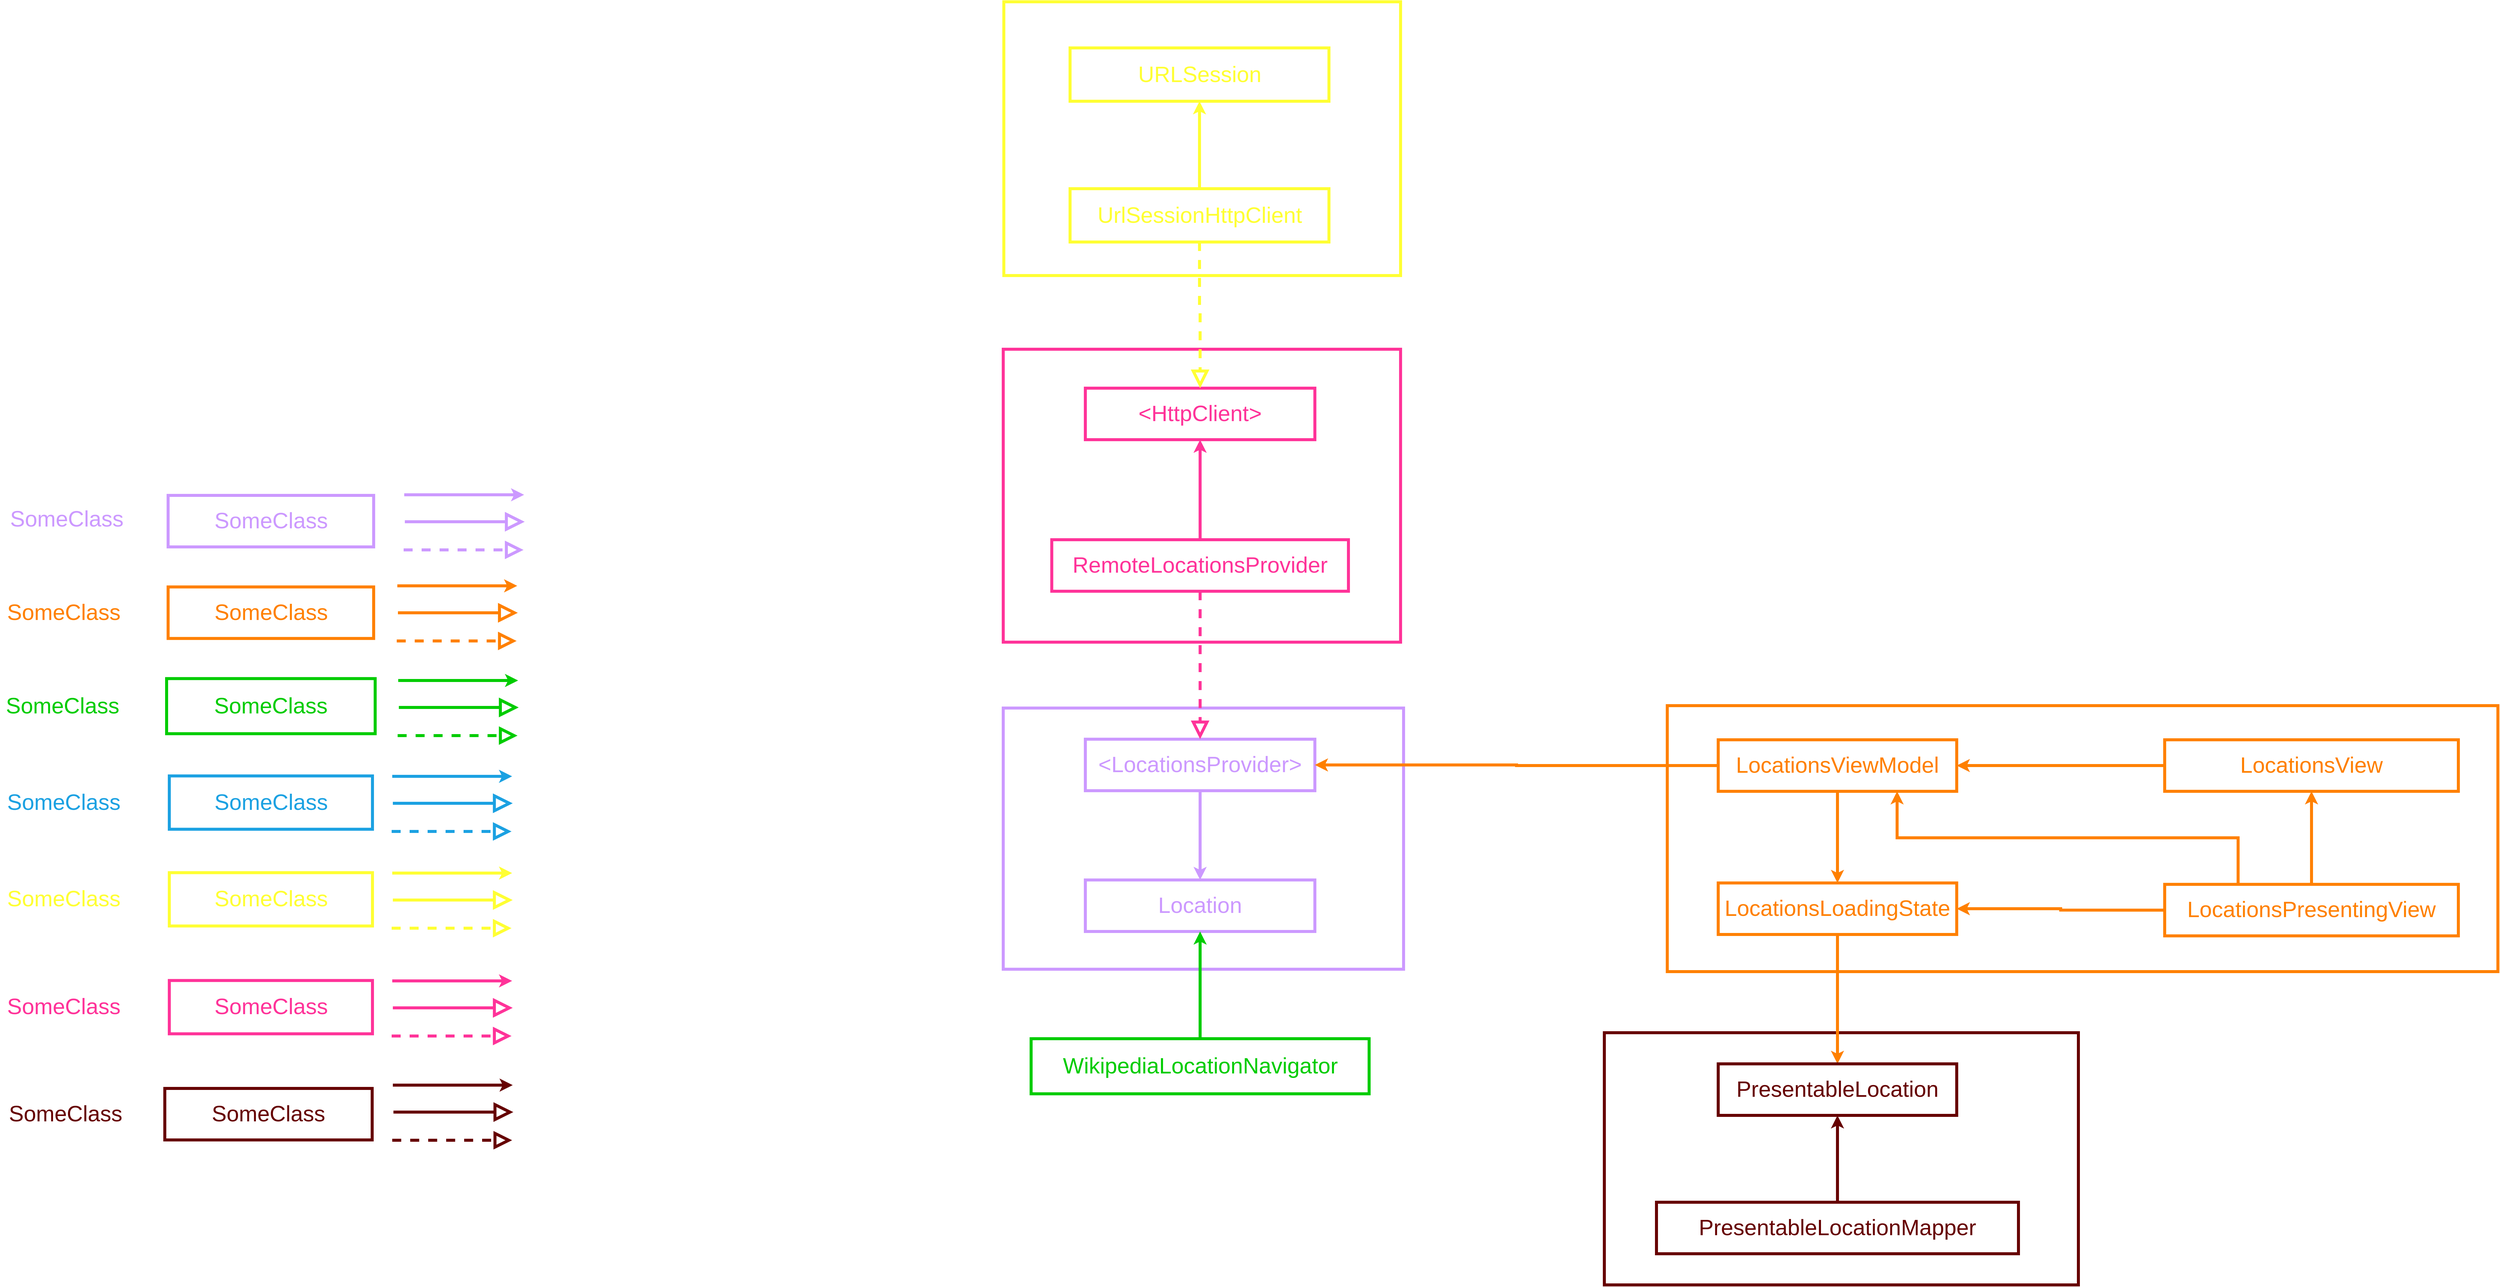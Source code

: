 <mxfile version="24.7.17">
  <diagram name="Page-1" id="X3og-asE43kT5YsG8Jkc">
    <mxGraphModel dx="7085" dy="-1290" grid="0" gridSize="10" guides="1" tooltips="1" connect="1" arrows="1" fold="1" page="0" pageScale="1" pageWidth="827" pageHeight="1169" math="0" shadow="0">
      <root>
        <mxCell id="0" />
        <mxCell id="1" parent="0" />
        <mxCell id="5zgSfQ6GlbrNyyzAzk0c-28" value="" style="rounded=0;whiteSpace=wrap;html=1;strokeWidth=5;fontSize=37;fillColor=none;strokeColor=#FFFF33;fontColor=#FFFF33;" parent="1" vertex="1">
          <mxGeometry x="-1471" y="3699" width="662" height="457" as="geometry" />
        </mxCell>
        <mxCell id="5zgSfQ6GlbrNyyzAzk0c-27" value="" style="rounded=0;whiteSpace=wrap;html=1;strokeWidth=5;fontSize=37;fontColor=#FF3399;fillColor=none;strokeColor=#FF3399;align=center;verticalAlign=middle;fontFamily=Helvetica;labelBackgroundColor=none;" parent="1" vertex="1">
          <mxGeometry x="-1472" y="4279" width="663" height="489" as="geometry" />
        </mxCell>
        <mxCell id="5zgSfQ6GlbrNyyzAzk0c-26" value="" style="rounded=0;whiteSpace=wrap;html=1;strokeWidth=5;fontSize=37;fontColor=#CC99FF;fillColor=none;strokeColor=#CC99FF;align=center;verticalAlign=middle;fontFamily=Helvetica;labelBackgroundColor=none;" parent="1" vertex="1">
          <mxGeometry x="-1472" y="4878" width="668" height="436" as="geometry" />
        </mxCell>
        <mxCell id="5zgSfQ6GlbrNyyzAzk0c-25" value="&lt;p&gt;&lt;br&gt;&lt;/p&gt;" style="rounded=0;whiteSpace=wrap;html=1;strokeWidth=5;fontSize=37;fontColor=#660000;fillColor=none;strokeColor=#660000;align=center;verticalAlign=middle;fontFamily=Helvetica;labelBackgroundColor=none;" parent="1" vertex="1">
          <mxGeometry x="-469" y="5420" width="791" height="421" as="geometry" />
        </mxCell>
        <mxCell id="5zgSfQ6GlbrNyyzAzk0c-24" value="&lt;p&gt;&lt;br&gt;&lt;/p&gt;" style="rounded=0;whiteSpace=wrap;html=1;strokeWidth=5;fontSize=37;fontColor=#FF8000;fillColor=none;strokeColor=#FF8000;" parent="1" vertex="1">
          <mxGeometry x="-364" y="4874" width="1386" height="444" as="geometry" />
        </mxCell>
        <mxCell id="JtYDWJb6QTkTJbxfIMOF-1" value="SomeClass" style="rounded=0;whiteSpace=wrap;html=1;strokeWidth=5;fontSize=37;fontColor=#1BA1E2;fillColor=none;strokeColor=#1BA1E2;" parent="1" vertex="1">
          <mxGeometry x="-2863.5" y="4991.33" width="339" height="89" as="geometry" />
        </mxCell>
        <mxCell id="JtYDWJb6QTkTJbxfIMOF-2" value="&lt;p&gt;SomeClass&lt;/p&gt;" style="rounded=0;whiteSpace=wrap;html=1;strokeWidth=5;fontSize=37;fontColor=#FF8000;fillColor=none;strokeColor=#FF8000;" parent="1" vertex="1">
          <mxGeometry x="-2865.5" y="4675.83" width="343" height="86" as="geometry" />
        </mxCell>
        <mxCell id="JtYDWJb6QTkTJbxfIMOF-3" value="SomeClass" style="rounded=0;whiteSpace=wrap;html=1;strokeWidth=5;fontSize=37;fontColor=#00CC00;labelBackgroundColor=none;fillColor=none;strokeColor=#00CC00;" parent="1" vertex="1">
          <mxGeometry x="-2868.0" y="4828.83" width="348" height="92" as="geometry" />
        </mxCell>
        <mxCell id="JtYDWJb6QTkTJbxfIMOF-4" style="edgeStyle=orthogonalEdgeStyle;rounded=0;html=1;jettySize=auto;orthogonalLoop=1;strokeColor=#CC99FF;strokeWidth=5;fontSize=37;fontColor=#1BA1E2;endArrow=block;endFill=0;endSize=20;" parent="1" edge="1">
          <mxGeometry relative="1" as="geometry">
            <mxPoint x="-2470.5" y="4567.0" as="sourcePoint" />
            <mxPoint x="-2270.5" y="4567.0" as="targetPoint" />
            <Array as="points" />
          </mxGeometry>
        </mxCell>
        <mxCell id="JtYDWJb6QTkTJbxfIMOF-5" style="edgeStyle=orthogonalEdgeStyle;rounded=0;html=1;jettySize=auto;orthogonalLoop=1;strokeWidth=5;fontSize=37;fontColor=#FF8000;endArrow=block;endFill=0;endSize=18;dashed=1;strokeColor=#CC99FF;" parent="1" edge="1">
          <mxGeometry relative="1" as="geometry">
            <mxPoint x="-2472.5" y="4614.0" as="sourcePoint" />
            <mxPoint x="-2272.5" y="4614.0" as="targetPoint" />
            <Array as="points" />
          </mxGeometry>
        </mxCell>
        <mxCell id="JtYDWJb6QTkTJbxfIMOF-6" style="edgeStyle=orthogonalEdgeStyle;rounded=0;html=1;jettySize=auto;orthogonalLoop=1;strokeWidth=5;fontSize=37;endArrow=classic;fontColor=#CC99FF;strokeColor=#CC99FF;" parent="1" edge="1">
          <mxGeometry relative="1" as="geometry">
            <mxPoint x="-2471.5" y="4522.0" as="sourcePoint" />
            <mxPoint x="-2271.5" y="4522.0" as="targetPoint" />
            <Array as="points" />
          </mxGeometry>
        </mxCell>
        <mxCell id="JtYDWJb6QTkTJbxfIMOF-7" style="edgeStyle=orthogonalEdgeStyle;rounded=0;html=1;jettySize=auto;orthogonalLoop=1;strokeWidth=5;fontSize=37;fontColor=#1BA1E2;endArrow=block;endFill=0;endSize=20;strokeColor=#FF8000;" parent="1" edge="1">
          <mxGeometry relative="1" as="geometry">
            <mxPoint x="-2482.0" y="4719.0" as="sourcePoint" />
            <mxPoint x="-2282.0" y="4719.0" as="targetPoint" />
            <Array as="points" />
          </mxGeometry>
        </mxCell>
        <mxCell id="JtYDWJb6QTkTJbxfIMOF-8" style="edgeStyle=orthogonalEdgeStyle;rounded=0;html=1;jettySize=auto;orthogonalLoop=1;strokeWidth=5;fontSize=37;fontColor=#FF8000;endArrow=block;endFill=0;endSize=18;dashed=1;strokeColor=#FF8000;" parent="1" edge="1">
          <mxGeometry relative="1" as="geometry">
            <mxPoint x="-2484.0" y="4766.0" as="sourcePoint" />
            <mxPoint x="-2284.0" y="4766.0" as="targetPoint" />
            <Array as="points" />
          </mxGeometry>
        </mxCell>
        <mxCell id="JtYDWJb6QTkTJbxfIMOF-9" style="edgeStyle=orthogonalEdgeStyle;rounded=0;html=1;jettySize=auto;orthogonalLoop=1;strokeWidth=5;fontSize=37;endArrow=classic;fontColor=#CC99FF;strokeColor=#FF8000;align=center;verticalAlign=middle;fontFamily=Helvetica;labelBackgroundColor=default;" parent="1" edge="1">
          <mxGeometry relative="1" as="geometry">
            <mxPoint x="-2483.0" y="4674.0" as="sourcePoint" />
            <mxPoint x="-2283.0" y="4674.0" as="targetPoint" />
            <Array as="points" />
          </mxGeometry>
        </mxCell>
        <mxCell id="JtYDWJb6QTkTJbxfIMOF-10" style="edgeStyle=orthogonalEdgeStyle;rounded=0;html=1;jettySize=auto;orthogonalLoop=1;strokeWidth=5;fontSize=37;fontColor=#1BA1E2;endArrow=block;endFill=0;endSize=20;strokeColor=#00CC00;" parent="1" edge="1">
          <mxGeometry relative="1" as="geometry">
            <mxPoint x="-2480.5" y="4877.0" as="sourcePoint" />
            <mxPoint x="-2280.5" y="4877.0" as="targetPoint" />
            <Array as="points" />
          </mxGeometry>
        </mxCell>
        <mxCell id="JtYDWJb6QTkTJbxfIMOF-11" style="edgeStyle=orthogonalEdgeStyle;rounded=0;html=1;jettySize=auto;orthogonalLoop=1;strokeWidth=5;fontSize=37;fontColor=#FF8000;endArrow=block;endFill=0;endSize=18;dashed=1;strokeColor=#00CC00;" parent="1" edge="1">
          <mxGeometry relative="1" as="geometry">
            <mxPoint x="-2482.5" y="4924.0" as="sourcePoint" />
            <mxPoint x="-2282.5" y="4924.0" as="targetPoint" />
            <Array as="points" />
          </mxGeometry>
        </mxCell>
        <mxCell id="JtYDWJb6QTkTJbxfIMOF-12" style="edgeStyle=orthogonalEdgeStyle;rounded=0;html=1;jettySize=auto;orthogonalLoop=1;strokeWidth=5;fontSize=37;endArrow=classic;fontColor=#CC99FF;strokeColor=#00CC00;" parent="1" edge="1">
          <mxGeometry relative="1" as="geometry">
            <mxPoint x="-2481.5" y="4832.0" as="sourcePoint" />
            <mxPoint x="-2281.5" y="4832.0" as="targetPoint" />
            <Array as="points" />
          </mxGeometry>
        </mxCell>
        <mxCell id="JtYDWJb6QTkTJbxfIMOF-13" style="edgeStyle=orthogonalEdgeStyle;rounded=0;html=1;jettySize=auto;orthogonalLoop=1;strokeWidth=5;fontSize=37;fontColor=#1BA1E2;endArrow=block;endFill=0;endSize=20;strokeColor=#1BA1E2;" parent="1" edge="1">
          <mxGeometry relative="1" as="geometry">
            <mxPoint x="-2490.5" y="5037.0" as="sourcePoint" />
            <mxPoint x="-2290.5" y="5037.0" as="targetPoint" />
            <Array as="points" />
          </mxGeometry>
        </mxCell>
        <mxCell id="JtYDWJb6QTkTJbxfIMOF-14" style="edgeStyle=orthogonalEdgeStyle;rounded=0;html=1;jettySize=auto;orthogonalLoop=1;strokeWidth=5;fontSize=37;fontColor=#FF8000;endArrow=block;endFill=0;endSize=18;dashed=1;strokeColor=#1BA1E2;" parent="1" edge="1">
          <mxGeometry relative="1" as="geometry">
            <mxPoint x="-2492.5" y="5084.0" as="sourcePoint" />
            <mxPoint x="-2292.5" y="5084.0" as="targetPoint" />
            <Array as="points" />
          </mxGeometry>
        </mxCell>
        <mxCell id="JtYDWJb6QTkTJbxfIMOF-15" style="edgeStyle=orthogonalEdgeStyle;rounded=0;html=1;jettySize=auto;orthogonalLoop=1;strokeWidth=5;fontSize=37;endArrow=classic;fontColor=#CC99FF;strokeColor=#1BA1E2;" parent="1" edge="1">
          <mxGeometry relative="1" as="geometry">
            <mxPoint x="-2491.5" y="4992.0" as="sourcePoint" />
            <mxPoint x="-2291.5" y="4992.0" as="targetPoint" />
            <Array as="points" />
          </mxGeometry>
        </mxCell>
        <mxCell id="JtYDWJb6QTkTJbxfIMOF-16" value="SomeClass" style="rounded=0;whiteSpace=wrap;html=1;strokeWidth=5;fontSize=37;fillColor=none;strokeColor=#FFFF33;fontColor=#FFFF33;" parent="1" vertex="1">
          <mxGeometry x="-2863.5" y="5152.83" width="339" height="89" as="geometry" />
        </mxCell>
        <mxCell id="JtYDWJb6QTkTJbxfIMOF-17" style="edgeStyle=orthogonalEdgeStyle;rounded=0;html=1;jettySize=auto;orthogonalLoop=1;strokeWidth=5;fontSize=37;fontColor=#1BA1E2;endArrow=block;endFill=0;endSize=20;strokeColor=#FFFF33;" parent="1" edge="1">
          <mxGeometry relative="1" as="geometry">
            <mxPoint x="-2490.5" y="5198.5" as="sourcePoint" />
            <mxPoint x="-2290.5" y="5198.5" as="targetPoint" />
            <Array as="points" />
          </mxGeometry>
        </mxCell>
        <mxCell id="JtYDWJb6QTkTJbxfIMOF-18" style="edgeStyle=orthogonalEdgeStyle;rounded=0;html=1;jettySize=auto;orthogonalLoop=1;strokeWidth=5;fontSize=37;fontColor=#FF8000;endArrow=block;endFill=0;endSize=18;dashed=1;strokeColor=#FFFF33;" parent="1" edge="1">
          <mxGeometry relative="1" as="geometry">
            <mxPoint x="-2492.5" y="5245.5" as="sourcePoint" />
            <mxPoint x="-2292.5" y="5245.5" as="targetPoint" />
            <Array as="points" />
          </mxGeometry>
        </mxCell>
        <mxCell id="JtYDWJb6QTkTJbxfIMOF-19" style="edgeStyle=orthogonalEdgeStyle;rounded=0;html=1;jettySize=auto;orthogonalLoop=1;strokeWidth=5;fontSize=37;endArrow=classic;fontColor=#CC99FF;strokeColor=#FFFF33;" parent="1" edge="1">
          <mxGeometry relative="1" as="geometry">
            <mxPoint x="-2491.5" y="5153.5" as="sourcePoint" />
            <mxPoint x="-2291.5" y="5153.5" as="targetPoint" />
            <Array as="points" />
          </mxGeometry>
        </mxCell>
        <mxCell id="JtYDWJb6QTkTJbxfIMOF-20" value="SomeClass" style="rounded=0;whiteSpace=wrap;html=1;strokeWidth=5;fontSize=37;fillColor=none;strokeColor=#FF3399;fontColor=#FF3399;" parent="1" vertex="1">
          <mxGeometry x="-2863.5" y="5332.83" width="339" height="89" as="geometry" />
        </mxCell>
        <mxCell id="JtYDWJb6QTkTJbxfIMOF-21" style="edgeStyle=orthogonalEdgeStyle;rounded=0;html=1;jettySize=auto;orthogonalLoop=1;strokeWidth=5;fontSize=37;endArrow=block;endFill=0;endSize=20;strokeColor=#FF3399;fontColor=#FF3399;" parent="1" edge="1">
          <mxGeometry relative="1" as="geometry">
            <mxPoint x="-2490.5" y="5378.5" as="sourcePoint" />
            <mxPoint x="-2290.5" y="5378.5" as="targetPoint" />
            <Array as="points" />
          </mxGeometry>
        </mxCell>
        <mxCell id="JtYDWJb6QTkTJbxfIMOF-22" style="edgeStyle=orthogonalEdgeStyle;rounded=0;html=1;jettySize=auto;orthogonalLoop=1;strokeWidth=5;fontSize=37;endArrow=block;endFill=0;endSize=18;dashed=1;strokeColor=#FF3399;fontColor=#FF3399;" parent="1" edge="1">
          <mxGeometry relative="1" as="geometry">
            <mxPoint x="-2492.5" y="5425.5" as="sourcePoint" />
            <mxPoint x="-2292.5" y="5425.5" as="targetPoint" />
            <Array as="points" />
          </mxGeometry>
        </mxCell>
        <mxCell id="JtYDWJb6QTkTJbxfIMOF-23" style="edgeStyle=orthogonalEdgeStyle;rounded=0;html=1;jettySize=auto;orthogonalLoop=1;strokeWidth=5;fontSize=37;endArrow=classic;strokeColor=#FF3399;fontColor=#FF3399;" parent="1" edge="1">
          <mxGeometry relative="1" as="geometry">
            <mxPoint x="-2491.5" y="5333.5" as="sourcePoint" />
            <mxPoint x="-2291.5" y="5333.5" as="targetPoint" />
            <Array as="points" />
          </mxGeometry>
        </mxCell>
        <mxCell id="JtYDWJb6QTkTJbxfIMOF-24" value="&lt;span style=&quot;font-size: 37px;&quot;&gt;SomeClass&lt;/span&gt;" style="text;html=1;align=center;verticalAlign=middle;resizable=0;points=[];autosize=1;strokeColor=none;fillColor=none;fontColor=#FF8000;" parent="1" vertex="1">
          <mxGeometry x="-3144" y="4690.83" width="207" height="56" as="geometry" />
        </mxCell>
        <mxCell id="JtYDWJb6QTkTJbxfIMOF-25" value="&lt;span style=&quot;font-size: 37px;&quot;&gt;SomeClass&lt;/span&gt;" style="text;html=1;align=center;verticalAlign=middle;resizable=0;points=[];autosize=1;strokeColor=none;fillColor=none;fontColor=#00CC00;" parent="1" vertex="1">
          <mxGeometry x="-3146" y="4846.83" width="207" height="56" as="geometry" />
        </mxCell>
        <mxCell id="JtYDWJb6QTkTJbxfIMOF-26" value="&lt;span style=&quot;font-size: 37px;&quot;&gt;SomeClass&lt;/span&gt;" style="text;html=1;align=center;verticalAlign=middle;resizable=0;points=[];autosize=1;strokeColor=none;fillColor=none;fontColor=#1BA1E2;" parent="1" vertex="1">
          <mxGeometry x="-3144" y="5007.83" width="207" height="56" as="geometry" />
        </mxCell>
        <mxCell id="JtYDWJb6QTkTJbxfIMOF-27" value="&lt;span style=&quot;font-size: 37px;&quot;&gt;SomeClass&lt;/span&gt;" style="text;html=1;align=center;verticalAlign=middle;resizable=0;points=[];autosize=1;strokeColor=none;fillColor=none;fontColor=#FFFF33;" parent="1" vertex="1">
          <mxGeometry x="-3144" y="5169.33" width="207" height="56" as="geometry" />
        </mxCell>
        <mxCell id="JtYDWJb6QTkTJbxfIMOF-28" value="&lt;span style=&quot;font-size: 37px;&quot;&gt;SomeClass&lt;/span&gt;" style="text;html=1;align=center;verticalAlign=middle;resizable=0;points=[];autosize=1;strokeColor=none;fillColor=none;fontColor=#FF3399;" parent="1" vertex="1">
          <mxGeometry x="-3144" y="5349.33" width="207" height="56" as="geometry" />
        </mxCell>
        <mxCell id="JtYDWJb6QTkTJbxfIMOF-29" value="SomeClass" style="rounded=0;whiteSpace=wrap;html=1;strokeWidth=5;fontSize=37;fontColor=#CC99FF;fillColor=none;strokeColor=#CC99FF;align=center;verticalAlign=middle;fontFamily=Helvetica;labelBackgroundColor=none;" parent="1" vertex="1">
          <mxGeometry x="-2865.5" y="4523.0" width="343" height="86" as="geometry" />
        </mxCell>
        <mxCell id="JtYDWJb6QTkTJbxfIMOF-30" value="&lt;p&gt;SomeClass&lt;/p&gt;" style="rounded=0;whiteSpace=wrap;html=1;strokeWidth=5;fontSize=37;fontColor=#660000;fillColor=none;strokeColor=#660000;align=center;verticalAlign=middle;fontFamily=Helvetica;labelBackgroundColor=none;" parent="1" vertex="1">
          <mxGeometry x="-2871" y="5513" width="346" height="86" as="geometry" />
        </mxCell>
        <mxCell id="JtYDWJb6QTkTJbxfIMOF-31" style="edgeStyle=orthogonalEdgeStyle;rounded=0;html=1;jettySize=auto;orthogonalLoop=1;strokeWidth=5;fontSize=37;endArrow=block;endFill=0;endSize=20;strokeColor=#660000;fontColor=#660000;" parent="1" edge="1">
          <mxGeometry relative="1" as="geometry">
            <mxPoint x="-2489.5" y="5552.5" as="sourcePoint" />
            <mxPoint x="-2289.5" y="5552.5" as="targetPoint" />
            <Array as="points" />
          </mxGeometry>
        </mxCell>
        <mxCell id="JtYDWJb6QTkTJbxfIMOF-32" style="edgeStyle=orthogonalEdgeStyle;rounded=0;html=1;jettySize=auto;orthogonalLoop=1;strokeWidth=5;fontSize=37;endArrow=block;endFill=0;endSize=18;dashed=1;strokeColor=#660000;fontColor=#660000;" parent="1" edge="1">
          <mxGeometry relative="1" as="geometry">
            <mxPoint x="-2491.5" y="5599.5" as="sourcePoint" />
            <mxPoint x="-2291.5" y="5599.5" as="targetPoint" />
            <Array as="points" />
          </mxGeometry>
        </mxCell>
        <mxCell id="JtYDWJb6QTkTJbxfIMOF-33" style="edgeStyle=orthogonalEdgeStyle;rounded=0;html=1;jettySize=auto;orthogonalLoop=1;strokeWidth=5;fontSize=37;endArrow=classic;strokeColor=#660000;fontColor=#660000;" parent="1" edge="1">
          <mxGeometry relative="1" as="geometry">
            <mxPoint x="-2490.5" y="5507.5" as="sourcePoint" />
            <mxPoint x="-2290.5" y="5507.5" as="targetPoint" />
            <Array as="points" />
          </mxGeometry>
        </mxCell>
        <mxCell id="JtYDWJb6QTkTJbxfIMOF-34" value="&lt;span style=&quot;font-size: 37px;&quot;&gt;SomeClass&lt;/span&gt;" style="text;html=1;align=center;verticalAlign=middle;resizable=0;points=[];autosize=1;strokeColor=none;fillColor=none;fontColor=#CC99FF;fontFamily=Helvetica;fontSize=37;labelBackgroundColor=default;" parent="1" vertex="1">
          <mxGeometry x="-3139" y="4535" width="207" height="56" as="geometry" />
        </mxCell>
        <mxCell id="JtYDWJb6QTkTJbxfIMOF-35" value="&lt;span style=&quot;font-size: 37px;&quot;&gt;SomeClass&lt;/span&gt;" style="text;html=1;align=center;verticalAlign=middle;resizable=0;points=[];autosize=1;strokeColor=none;fillColor=none;fontColor=#660000;fontFamily=Helvetica;fontSize=37;labelBackgroundColor=none;" parent="1" vertex="1">
          <mxGeometry x="-3141" y="5528" width="207" height="56" as="geometry" />
        </mxCell>
        <mxCell id="zWl3wpmkxsUCYcPqPHZh-4" style="edgeStyle=orthogonalEdgeStyle;rounded=0;orthogonalLoop=1;jettySize=auto;html=1;exitX=0.5;exitY=1;exitDx=0;exitDy=0;entryX=0.5;entryY=0;entryDx=0;entryDy=0;strokeColor=#CC99FF;strokeWidth=5;align=center;verticalAlign=middle;fontFamily=Helvetica;fontSize=37;fontColor=#CC99FF;labelBackgroundColor=default;endArrow=classic;" parent="1" source="zWl3wpmkxsUCYcPqPHZh-1" target="zWl3wpmkxsUCYcPqPHZh-3" edge="1">
          <mxGeometry relative="1" as="geometry" />
        </mxCell>
        <mxCell id="zWl3wpmkxsUCYcPqPHZh-1" value="&amp;lt;LocationsProvider&amp;gt;" style="rounded=0;whiteSpace=wrap;html=1;strokeWidth=5;fontSize=37;fontColor=#CC99FF;fillColor=none;strokeColor=#CC99FF;align=center;verticalAlign=middle;fontFamily=Helvetica;labelBackgroundColor=none;" parent="1" vertex="1">
          <mxGeometry x="-1335" y="4930" width="383" height="86" as="geometry" />
        </mxCell>
        <mxCell id="zWl3wpmkxsUCYcPqPHZh-3" value="Location" style="rounded=0;whiteSpace=wrap;html=1;strokeWidth=5;fontSize=37;fontColor=#CC99FF;fillColor=none;strokeColor=#CC99FF;align=center;verticalAlign=middle;fontFamily=Helvetica;labelBackgroundColor=none;" parent="1" vertex="1">
          <mxGeometry x="-1335" y="5165" width="383" height="86" as="geometry" />
        </mxCell>
        <mxCell id="56Wpw9ZpinAqLNp4D8ns-2" style="edgeStyle=orthogonalEdgeStyle;rounded=0;orthogonalLoop=1;jettySize=auto;html=1;exitX=0.5;exitY=1;exitDx=0;exitDy=0;entryX=0.5;entryY=0;entryDx=0;entryDy=0;dashed=1;strokeColor=#FF3399;strokeWidth=5;align=center;verticalAlign=middle;fontFamily=Helvetica;fontSize=37;fontColor=#FF3399;labelBackgroundColor=default;endArrow=block;endFill=0;endSize=18;fillColor=none;" parent="1" source="56Wpw9ZpinAqLNp4D8ns-1" target="zWl3wpmkxsUCYcPqPHZh-1" edge="1">
          <mxGeometry relative="1" as="geometry" />
        </mxCell>
        <mxCell id="56Wpw9ZpinAqLNp4D8ns-4" style="edgeStyle=orthogonalEdgeStyle;rounded=0;orthogonalLoop=1;jettySize=auto;html=1;exitX=0.5;exitY=0;exitDx=0;exitDy=0;entryX=0.5;entryY=1;entryDx=0;entryDy=0;strokeColor=#FF3399;strokeWidth=5;align=center;verticalAlign=middle;fontFamily=Helvetica;fontSize=37;fontColor=#FF3399;labelBackgroundColor=default;endArrow=classic;fillColor=none;" parent="1" source="56Wpw9ZpinAqLNp4D8ns-1" target="56Wpw9ZpinAqLNp4D8ns-3" edge="1">
          <mxGeometry relative="1" as="geometry" />
        </mxCell>
        <mxCell id="56Wpw9ZpinAqLNp4D8ns-1" value="RemoteLocationsProvider" style="rounded=0;whiteSpace=wrap;html=1;strokeWidth=5;fontSize=37;fontColor=#FF3399;fillColor=none;strokeColor=#FF3399;align=center;verticalAlign=middle;fontFamily=Helvetica;labelBackgroundColor=none;" parent="1" vertex="1">
          <mxGeometry x="-1391" y="4597" width="495" height="86" as="geometry" />
        </mxCell>
        <mxCell id="56Wpw9ZpinAqLNp4D8ns-3" value="&amp;lt;HttpClient&amp;gt;" style="rounded=0;whiteSpace=wrap;html=1;strokeWidth=5;fontSize=37;fontColor=#FF3399;fillColor=none;strokeColor=#FF3399;align=center;verticalAlign=middle;fontFamily=Helvetica;labelBackgroundColor=none;" parent="1" vertex="1">
          <mxGeometry x="-1335" y="4344" width="383" height="86" as="geometry" />
        </mxCell>
        <mxCell id="56Wpw9ZpinAqLNp4D8ns-6" style="edgeStyle=orthogonalEdgeStyle;rounded=0;orthogonalLoop=1;jettySize=auto;html=1;exitX=0;exitY=0.5;exitDx=0;exitDy=0;entryX=1;entryY=0.5;entryDx=0;entryDy=0;strokeColor=#FF8000;strokeWidth=5;align=center;verticalAlign=middle;fontFamily=Helvetica;fontSize=37;fontColor=#CC99FF;labelBackgroundColor=default;endArrow=classic;" parent="1" source="56Wpw9ZpinAqLNp4D8ns-5" target="zWl3wpmkxsUCYcPqPHZh-1" edge="1">
          <mxGeometry relative="1" as="geometry" />
        </mxCell>
        <mxCell id="5zgSfQ6GlbrNyyzAzk0c-21" style="edgeStyle=orthogonalEdgeStyle;rounded=0;orthogonalLoop=1;jettySize=auto;html=1;exitX=0.5;exitY=1;exitDx=0;exitDy=0;entryX=0.5;entryY=0;entryDx=0;entryDy=0;strokeColor=#FF8000;strokeWidth=5;align=center;verticalAlign=middle;fontFamily=Helvetica;fontSize=37;fontColor=#CC99FF;labelBackgroundColor=default;endArrow=classic;" parent="1" source="56Wpw9ZpinAqLNp4D8ns-5" target="56Wpw9ZpinAqLNp4D8ns-7" edge="1">
          <mxGeometry relative="1" as="geometry" />
        </mxCell>
        <mxCell id="56Wpw9ZpinAqLNp4D8ns-5" value="&lt;p&gt;LocationsViewModel&lt;/p&gt;" style="rounded=0;whiteSpace=wrap;html=1;strokeWidth=5;fontSize=37;fontColor=#FF8000;fillColor=none;strokeColor=#FF8000;" parent="1" vertex="1">
          <mxGeometry x="-279" y="4931" width="398" height="86" as="geometry" />
        </mxCell>
        <mxCell id="5zgSfQ6GlbrNyyzAzk0c-23" style="edgeStyle=orthogonalEdgeStyle;rounded=0;orthogonalLoop=1;jettySize=auto;html=1;exitX=0.5;exitY=1;exitDx=0;exitDy=0;entryX=0.5;entryY=0;entryDx=0;entryDy=0;strokeColor=#FF8000;strokeWidth=5;align=center;verticalAlign=middle;fontFamily=Helvetica;fontSize=37;fontColor=#CC99FF;labelBackgroundColor=default;endArrow=classic;" parent="1" source="56Wpw9ZpinAqLNp4D8ns-7" target="5zgSfQ6GlbrNyyzAzk0c-14" edge="1">
          <mxGeometry relative="1" as="geometry" />
        </mxCell>
        <mxCell id="56Wpw9ZpinAqLNp4D8ns-7" value="&lt;p&gt;LocationsLoadingState&lt;/p&gt;" style="rounded=0;whiteSpace=wrap;html=1;strokeWidth=5;fontSize=37;fontColor=#FF8000;fillColor=none;strokeColor=#FF8000;" parent="1" vertex="1">
          <mxGeometry x="-279" y="5170" width="398" height="86" as="geometry" />
        </mxCell>
        <mxCell id="5zgSfQ6GlbrNyyzAzk0c-10" style="edgeStyle=orthogonalEdgeStyle;rounded=0;orthogonalLoop=1;jettySize=auto;html=1;exitX=0;exitY=0.5;exitDx=0;exitDy=0;entryX=1;entryY=0.5;entryDx=0;entryDy=0;strokeColor=#FF8000;strokeWidth=5;align=center;verticalAlign=middle;fontFamily=Helvetica;fontSize=37;fontColor=#CC99FF;labelBackgroundColor=default;endArrow=classic;" parent="1" source="56Wpw9ZpinAqLNp4D8ns-9" target="56Wpw9ZpinAqLNp4D8ns-5" edge="1">
          <mxGeometry relative="1" as="geometry" />
        </mxCell>
        <mxCell id="56Wpw9ZpinAqLNp4D8ns-9" value="&lt;p&gt;LocationsView&lt;/p&gt;" style="rounded=0;whiteSpace=wrap;html=1;strokeWidth=5;fontSize=37;fontColor=#FF8000;fillColor=none;strokeColor=#FF8000;" parent="1" vertex="1">
          <mxGeometry x="466" y="4931" width="490" height="86" as="geometry" />
        </mxCell>
        <mxCell id="5zgSfQ6GlbrNyyzAzk0c-18" style="edgeStyle=orthogonalEdgeStyle;rounded=0;orthogonalLoop=1;jettySize=auto;html=1;exitX=0;exitY=0.5;exitDx=0;exitDy=0;entryX=1;entryY=0.5;entryDx=0;entryDy=0;strokeColor=#FF8000;strokeWidth=5;align=center;verticalAlign=middle;fontFamily=Helvetica;fontSize=37;fontColor=#CC99FF;labelBackgroundColor=default;endArrow=classic;" parent="1" source="56Wpw9ZpinAqLNp4D8ns-11" target="56Wpw9ZpinAqLNp4D8ns-7" edge="1">
          <mxGeometry relative="1" as="geometry" />
        </mxCell>
        <mxCell id="5zgSfQ6GlbrNyyzAzk0c-32" style="edgeStyle=orthogonalEdgeStyle;rounded=0;orthogonalLoop=1;jettySize=auto;html=1;exitX=0.5;exitY=0;exitDx=0;exitDy=0;entryX=0.5;entryY=1;entryDx=0;entryDy=0;strokeColor=#FF8000;strokeWidth=5;align=center;verticalAlign=middle;fontFamily=Helvetica;fontSize=37;fontColor=#CC99FF;labelBackgroundColor=default;endArrow=classic;" parent="1" source="56Wpw9ZpinAqLNp4D8ns-11" target="56Wpw9ZpinAqLNp4D8ns-9" edge="1">
          <mxGeometry relative="1" as="geometry" />
        </mxCell>
        <mxCell id="5zgSfQ6GlbrNyyzAzk0c-33" style="edgeStyle=orthogonalEdgeStyle;rounded=0;orthogonalLoop=1;jettySize=auto;html=1;exitX=0.25;exitY=0;exitDx=0;exitDy=0;entryX=0.75;entryY=1;entryDx=0;entryDy=0;strokeColor=#FF8000;strokeWidth=5;align=center;verticalAlign=middle;fontFamily=Helvetica;fontSize=37;fontColor=#CC99FF;labelBackgroundColor=default;endArrow=classic;" parent="1" source="56Wpw9ZpinAqLNp4D8ns-11" target="56Wpw9ZpinAqLNp4D8ns-5" edge="1">
          <mxGeometry relative="1" as="geometry" />
        </mxCell>
        <mxCell id="56Wpw9ZpinAqLNp4D8ns-11" value="&lt;p&gt;LocationsPresentingView&lt;/p&gt;" style="rounded=0;whiteSpace=wrap;html=1;strokeWidth=5;fontSize=37;fontColor=#FF8000;fillColor=none;strokeColor=#FF8000;" parent="1" vertex="1">
          <mxGeometry x="466" y="5172.33" width="490" height="86" as="geometry" />
        </mxCell>
        <mxCell id="56Wpw9ZpinAqLNp4D8ns-18" style="edgeStyle=orthogonalEdgeStyle;rounded=0;orthogonalLoop=1;jettySize=auto;html=1;exitX=0.5;exitY=1;exitDx=0;exitDy=0;entryX=0.5;entryY=0;entryDx=0;entryDy=0;dashed=1;strokeColor=#FFFF33;strokeWidth=5;align=center;verticalAlign=middle;fontFamily=Helvetica;fontSize=37;fontColor=#FF8000;labelBackgroundColor=default;endArrow=block;endFill=0;endSize=18;" parent="1" source="56Wpw9ZpinAqLNp4D8ns-17" target="56Wpw9ZpinAqLNp4D8ns-3" edge="1">
          <mxGeometry relative="1" as="geometry" />
        </mxCell>
        <mxCell id="56Wpw9ZpinAqLNp4D8ns-20" style="edgeStyle=orthogonalEdgeStyle;rounded=0;orthogonalLoop=1;jettySize=auto;html=1;exitX=0.5;exitY=0;exitDx=0;exitDy=0;entryX=0.5;entryY=1;entryDx=0;entryDy=0;strokeColor=#FFFF33;strokeWidth=5;align=center;verticalAlign=middle;fontFamily=Helvetica;fontSize=37;fontColor=#CC99FF;labelBackgroundColor=default;endArrow=classic;" parent="1" source="56Wpw9ZpinAqLNp4D8ns-17" target="56Wpw9ZpinAqLNp4D8ns-19" edge="1">
          <mxGeometry relative="1" as="geometry" />
        </mxCell>
        <mxCell id="56Wpw9ZpinAqLNp4D8ns-17" value="UrlSessionHttpClient" style="rounded=0;whiteSpace=wrap;html=1;strokeWidth=5;fontSize=37;fillColor=none;strokeColor=#FFFF33;fontColor=#FFFF33;" parent="1" vertex="1">
          <mxGeometry x="-1360.5" y="4011" width="432" height="89" as="geometry" />
        </mxCell>
        <mxCell id="56Wpw9ZpinAqLNp4D8ns-19" value="URLSession" style="rounded=0;whiteSpace=wrap;html=1;strokeWidth=5;fontSize=37;fillColor=none;strokeColor=#FFFF33;fontColor=#FFFF33;" parent="1" vertex="1">
          <mxGeometry x="-1360.5" y="3776" width="432" height="89" as="geometry" />
        </mxCell>
        <mxCell id="5zgSfQ6GlbrNyyzAzk0c-8" style="edgeStyle=orthogonalEdgeStyle;rounded=0;orthogonalLoop=1;jettySize=auto;html=1;exitX=0.5;exitY=0;exitDx=0;exitDy=0;entryX=0.5;entryY=1;entryDx=0;entryDy=0;strokeColor=#00CC00;strokeWidth=5;align=center;verticalAlign=middle;fontFamily=Helvetica;fontSize=37;fontColor=#CC99FF;labelBackgroundColor=default;endArrow=classic;" parent="1" source="5zgSfQ6GlbrNyyzAzk0c-7" target="zWl3wpmkxsUCYcPqPHZh-3" edge="1">
          <mxGeometry relative="1" as="geometry" />
        </mxCell>
        <mxCell id="5zgSfQ6GlbrNyyzAzk0c-7" value="WikipediaLocationNavigator" style="rounded=0;whiteSpace=wrap;html=1;strokeWidth=5;fontSize=37;fontColor=#00CC00;labelBackgroundColor=none;fillColor=none;strokeColor=#00CC00;" parent="1" vertex="1">
          <mxGeometry x="-1425.5" y="5430" width="564" height="92" as="geometry" />
        </mxCell>
        <mxCell id="5zgSfQ6GlbrNyyzAzk0c-22" style="edgeStyle=orthogonalEdgeStyle;rounded=0;orthogonalLoop=1;jettySize=auto;html=1;exitX=0.5;exitY=0;exitDx=0;exitDy=0;entryX=0.5;entryY=1;entryDx=0;entryDy=0;strokeColor=#660000;strokeWidth=5;align=center;verticalAlign=middle;fontFamily=Helvetica;fontSize=37;fontColor=#660000;labelBackgroundColor=default;endArrow=classic;" parent="1" source="5zgSfQ6GlbrNyyzAzk0c-12" target="5zgSfQ6GlbrNyyzAzk0c-14" edge="1">
          <mxGeometry relative="1" as="geometry" />
        </mxCell>
        <mxCell id="5zgSfQ6GlbrNyyzAzk0c-12" value="&lt;p&gt;PresentableLocationMapper&lt;/p&gt;" style="rounded=0;whiteSpace=wrap;html=1;strokeWidth=5;fontSize=37;fontColor=#660000;fillColor=none;strokeColor=#660000;align=center;verticalAlign=middle;fontFamily=Helvetica;labelBackgroundColor=none;" parent="1" vertex="1">
          <mxGeometry x="-382" y="5703" width="604" height="86" as="geometry" />
        </mxCell>
        <mxCell id="5zgSfQ6GlbrNyyzAzk0c-14" value="&lt;p&gt;PresentableLocation&lt;/p&gt;" style="rounded=0;whiteSpace=wrap;html=1;strokeWidth=5;fontSize=37;fontColor=#660000;fillColor=none;strokeColor=#660000;align=center;verticalAlign=middle;fontFamily=Helvetica;labelBackgroundColor=none;" parent="1" vertex="1">
          <mxGeometry x="-279" y="5472" width="398" height="86" as="geometry" />
        </mxCell>
      </root>
    </mxGraphModel>
  </diagram>
</mxfile>
